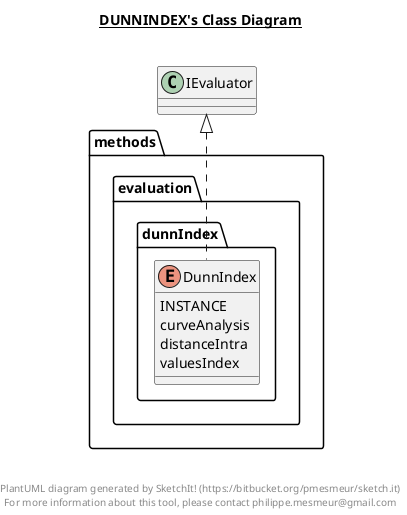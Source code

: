 @startuml

title __DUNNINDEX's Class Diagram__\n

  namespace methods.evaluation.dunnIndex {
    enum DunnIndex {
      INSTANCE
      curveAnalysis
      distanceIntra
      valuesIndex
    }
  }
  

  methods.evaluation.dunnIndex.DunnIndex .up.|> IEvaluator


right footer


PlantUML diagram generated by SketchIt! (https://bitbucket.org/pmesmeur/sketch.it)
For more information about this tool, please contact philippe.mesmeur@gmail.com
endfooter

@enduml
